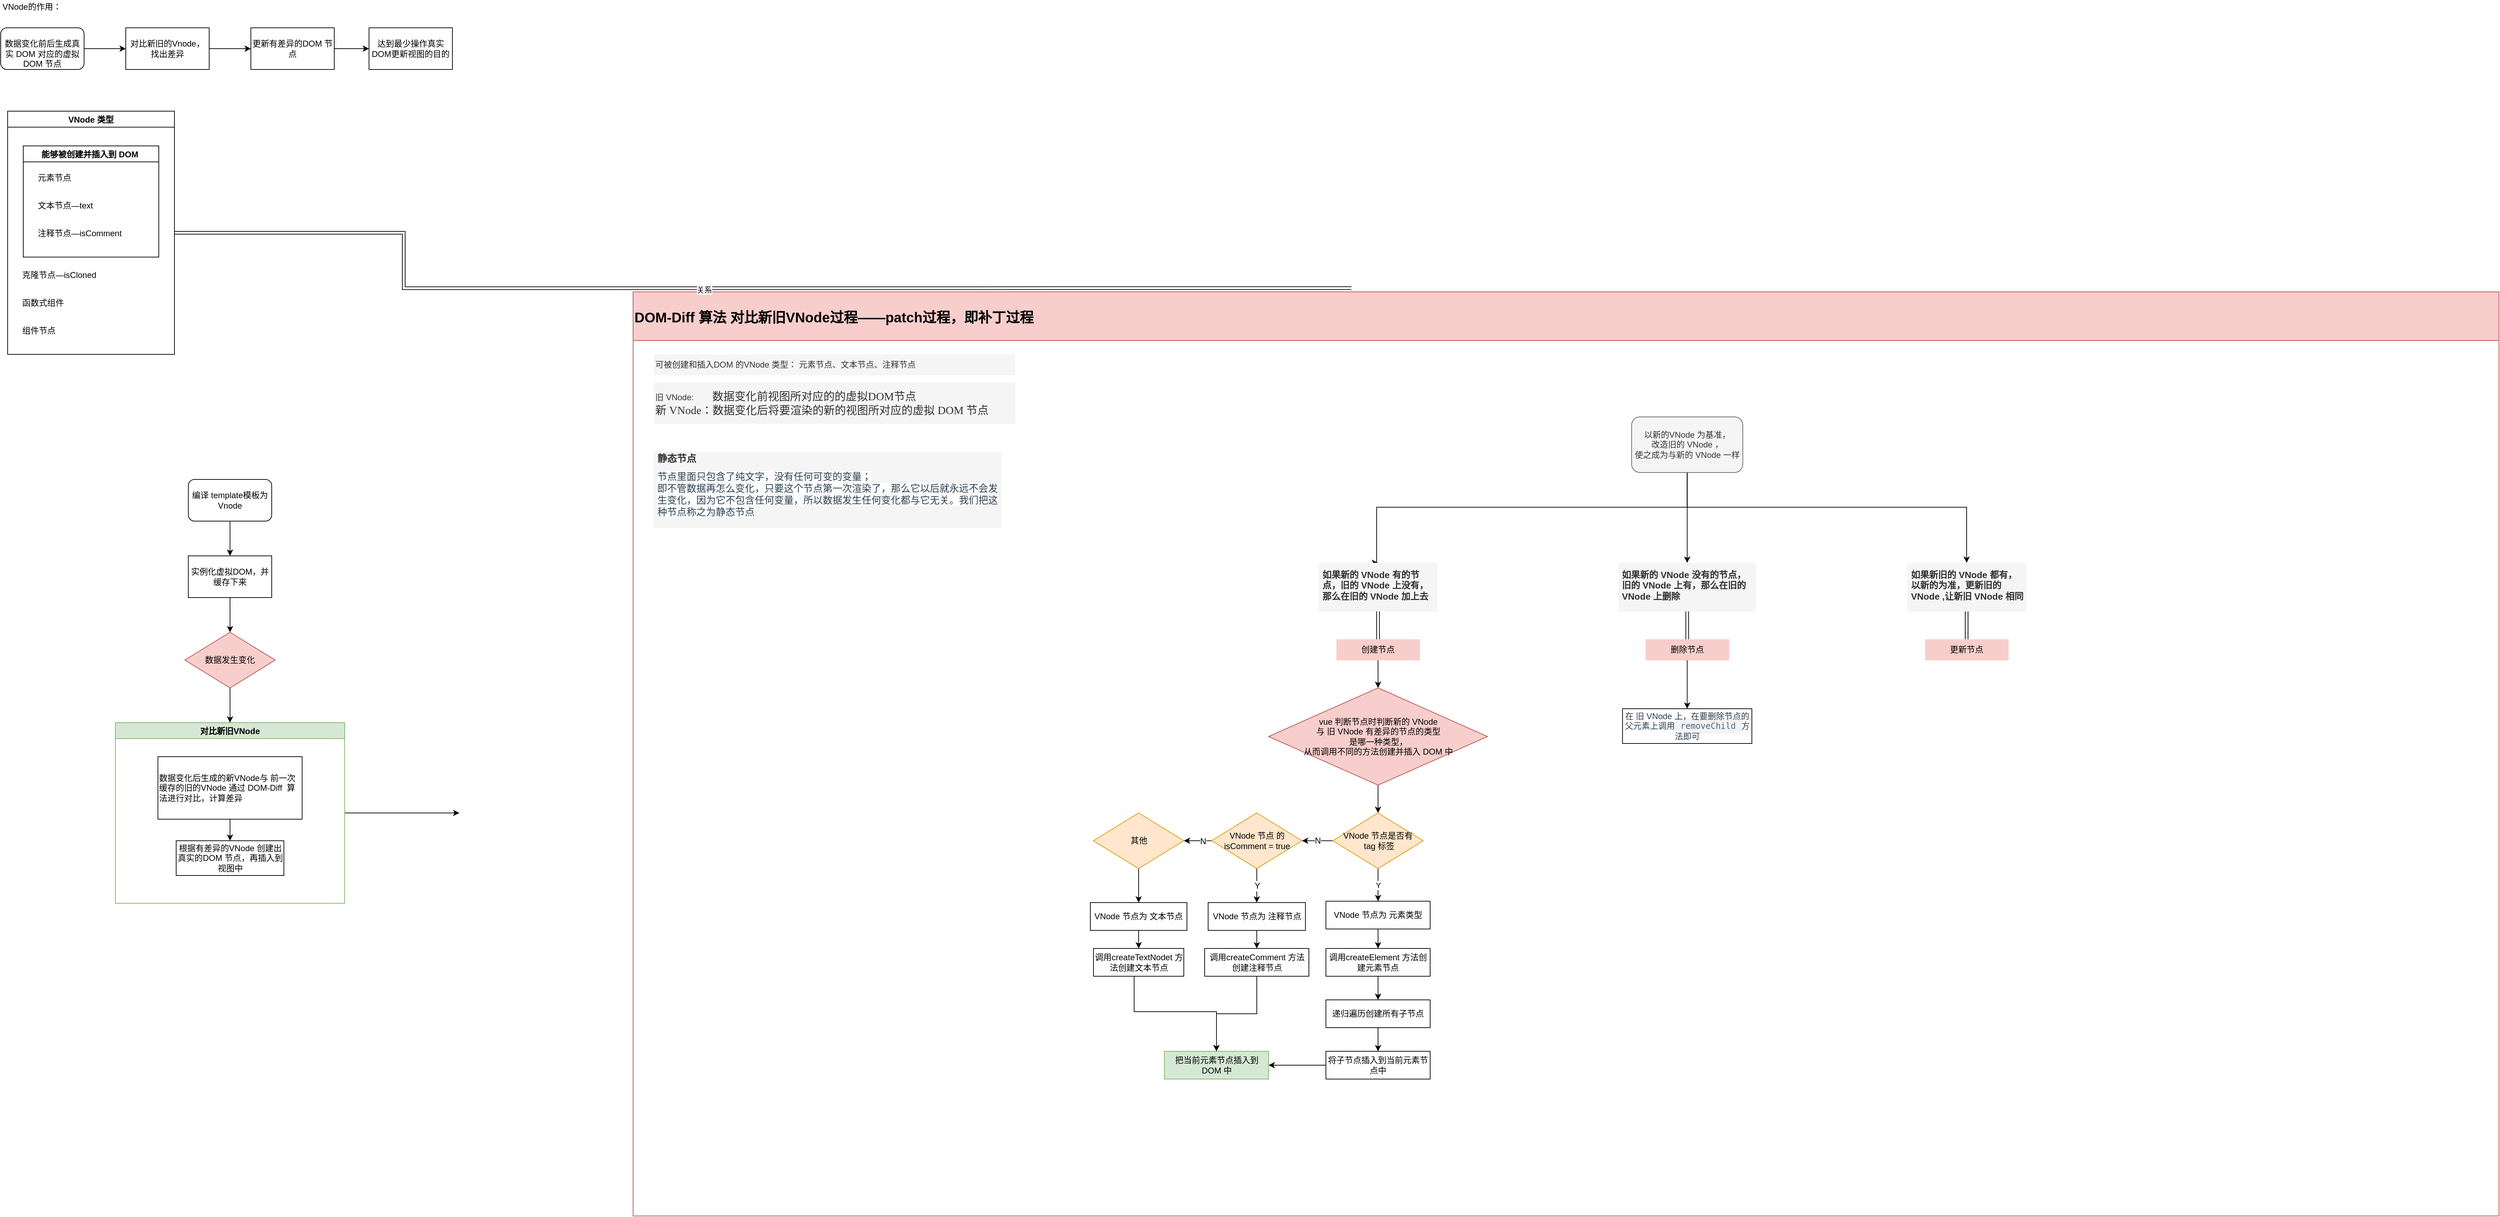 <mxfile version="17.1.3" type="github">
  <diagram id="BRU-C2kcGeTS7Em7pVJV" name="Page-1">
    <mxGraphModel dx="1901" dy="1217" grid="1" gridSize="10" guides="1" tooltips="1" connect="1" arrows="1" fold="1" page="1" pageScale="1" pageWidth="827" pageHeight="1169" math="0" shadow="0">
      <root>
        <mxCell id="0" />
        <mxCell id="1" parent="0" />
        <mxCell id="Et2niudzJevYGXXobUG--20" style="edgeStyle=orthogonalEdgeStyle;rounded=0;orthogonalLoop=1;jettySize=auto;html=1;" edge="1" parent="1" source="Et2niudzJevYGXXobUG--1" target="Et2niudzJevYGXXobUG--15">
          <mxGeometry relative="1" as="geometry" />
        </mxCell>
        <mxCell id="Et2niudzJevYGXXobUG--1" value="&lt;br&gt;数据变化前后生成真实 DOM 对应的虚拟 DOM 节点" style="rounded=1;whiteSpace=wrap;html=1;" vertex="1" parent="1">
          <mxGeometry x="110" y="60" width="120" height="60" as="geometry" />
        </mxCell>
        <mxCell id="Et2niudzJevYGXXobUG--5" style="edgeStyle=orthogonalEdgeStyle;rounded=0;orthogonalLoop=1;jettySize=auto;html=1;" edge="1" parent="1" source="Et2niudzJevYGXXobUG--2" target="Et2niudzJevYGXXobUG--3">
          <mxGeometry relative="1" as="geometry" />
        </mxCell>
        <mxCell id="Et2niudzJevYGXXobUG--2" value="编译 template模板为Vnode" style="rounded=1;whiteSpace=wrap;html=1;" vertex="1" parent="1">
          <mxGeometry x="380" y="710" width="120" height="60" as="geometry" />
        </mxCell>
        <mxCell id="Et2niudzJevYGXXobUG--9" style="edgeStyle=orthogonalEdgeStyle;rounded=0;orthogonalLoop=1;jettySize=auto;html=1;entryX=0.5;entryY=0;entryDx=0;entryDy=0;" edge="1" parent="1" source="Et2niudzJevYGXXobUG--3" target="Et2niudzJevYGXXobUG--8">
          <mxGeometry relative="1" as="geometry" />
        </mxCell>
        <mxCell id="Et2niudzJevYGXXobUG--3" value="实例化虚拟DOM，并缓存下来" style="rounded=0;whiteSpace=wrap;html=1;" vertex="1" parent="1">
          <mxGeometry x="380" y="820" width="120" height="60" as="geometry" />
        </mxCell>
        <mxCell id="Et2niudzJevYGXXobUG--45" style="edgeStyle=orthogonalEdgeStyle;rounded=0;orthogonalLoop=1;jettySize=auto;html=1;exitX=0.5;exitY=1;exitDx=0;exitDy=0;" edge="1" parent="1" source="Et2niudzJevYGXXobUG--8" target="Et2niudzJevYGXXobUG--42">
          <mxGeometry relative="1" as="geometry" />
        </mxCell>
        <mxCell id="Et2niudzJevYGXXobUG--8" value="&lt;span&gt;数据发生变化&lt;/span&gt;" style="rhombus;whiteSpace=wrap;html=1;fillColor=#f8cecc;strokeColor=#b85450;" vertex="1" parent="1">
          <mxGeometry x="375" y="930" width="130" height="80" as="geometry" />
        </mxCell>
        <mxCell id="Et2niudzJevYGXXobUG--19" style="edgeStyle=orthogonalEdgeStyle;rounded=0;orthogonalLoop=1;jettySize=auto;html=1;entryX=0;entryY=0.5;entryDx=0;entryDy=0;" edge="1" parent="1" source="Et2niudzJevYGXXobUG--15" target="Et2niudzJevYGXXobUG--16">
          <mxGeometry relative="1" as="geometry" />
        </mxCell>
        <mxCell id="Et2niudzJevYGXXobUG--15" value="对比新旧的Vnode，找出差异" style="rounded=0;whiteSpace=wrap;html=1;" vertex="1" parent="1">
          <mxGeometry x="290" y="60" width="120" height="60" as="geometry" />
        </mxCell>
        <mxCell id="Et2niudzJevYGXXobUG--18" style="edgeStyle=orthogonalEdgeStyle;rounded=0;orthogonalLoop=1;jettySize=auto;html=1;entryX=0;entryY=0.5;entryDx=0;entryDy=0;" edge="1" parent="1" source="Et2niudzJevYGXXobUG--16" target="Et2niudzJevYGXXobUG--17">
          <mxGeometry relative="1" as="geometry" />
        </mxCell>
        <mxCell id="Et2niudzJevYGXXobUG--16" value="更新有差异的DOM 节点" style="rounded=0;whiteSpace=wrap;html=1;" vertex="1" parent="1">
          <mxGeometry x="470" y="60" width="120" height="60" as="geometry" />
        </mxCell>
        <mxCell id="Et2niudzJevYGXXobUG--17" value="达到最少操作真实DOM更新视图的目的" style="rounded=0;whiteSpace=wrap;html=1;" vertex="1" parent="1">
          <mxGeometry x="640" y="60" width="120" height="60" as="geometry" />
        </mxCell>
        <mxCell id="Et2niudzJevYGXXobUG--21" value="VNode的作用：" style="text;html=1;strokeColor=none;fillColor=none;align=center;verticalAlign=middle;whiteSpace=wrap;rounded=0;" vertex="1" parent="1">
          <mxGeometry x="110" y="20" width="90" height="20" as="geometry" />
        </mxCell>
        <mxCell id="Et2niudzJevYGXXobUG--23" value="DOM-Diff 算法 对比新旧VNode过程——patch过程，即补丁过程" style="swimlane;fillColor=#f8cecc;strokeColor=#b85450;align=left;startSize=70;fontSize=20;" vertex="1" parent="1">
          <mxGeometry x="1020" y="440" width="2685" height="1330" as="geometry" />
        </mxCell>
        <mxCell id="Et2niudzJevYGXXobUG--73" value="" style="edgeStyle=orthogonalEdgeStyle;rounded=0;orthogonalLoop=1;jettySize=auto;html=1;" edge="1" parent="Et2niudzJevYGXXobUG--23" source="Et2niudzJevYGXXobUG--24" target="Et2niudzJevYGXXobUG--72">
          <mxGeometry relative="1" as="geometry" />
        </mxCell>
        <mxCell id="Et2niudzJevYGXXobUG--24" value="VNode 节点为 元素类型" style="rounded=0;whiteSpace=wrap;html=1;align=center;" vertex="1" parent="Et2niudzJevYGXXobUG--23">
          <mxGeometry x="997" y="877" width="150" height="40" as="geometry" />
        </mxCell>
        <mxCell id="Et2niudzJevYGXXobUG--25" value="可被创建和插入DOM 的VNode 类型： 元素节点、文本节点、注释节点" style="text;html=1;strokeColor=none;fillColor=#f5f5f5;align=left;verticalAlign=middle;whiteSpace=wrap;rounded=0;fontColor=#333333;" vertex="1" parent="Et2niudzJevYGXXobUG--23">
          <mxGeometry x="30" y="90" width="520" height="30" as="geometry" />
        </mxCell>
        <mxCell id="Et2niudzJevYGXXobUG--170" style="edgeStyle=orthogonalEdgeStyle;rounded=0;orthogonalLoop=1;jettySize=auto;html=1;entryX=0.5;entryY=0;entryDx=0;entryDy=0;fontFamily=Helvetica;fontSize=12;" edge="1" parent="Et2niudzJevYGXXobUG--23" source="Et2niudzJevYGXXobUG--50" target="Et2niudzJevYGXXobUG--63">
          <mxGeometry relative="1" as="geometry" />
        </mxCell>
        <mxCell id="Et2niudzJevYGXXobUG--50" value="vue 判断节点时判断新的 VNode &lt;br&gt;与 旧 VNode 有差异的节点的类型&lt;br&gt;是哪一种类型，&lt;br&gt;从而调用不同的方法创建并插入 DOM 中" style="rhombus;whiteSpace=wrap;html=1;align=center;fillColor=#f8cecc;strokeColor=#b85450;" vertex="1" parent="Et2niudzJevYGXXobUG--23">
          <mxGeometry x="914.5" y="570" width="315" height="140" as="geometry" />
        </mxCell>
        <mxCell id="Et2niudzJevYGXXobUG--51" value="旧 VNode:&amp;nbsp; &amp;nbsp; &amp;nbsp; &amp;nbsp;&amp;nbsp;&lt;span style=&quot;color: rgb(48 , 48 , 48) ; font-family: &amp;#34;stsong&amp;#34; ; font-size: 12pt&quot;&gt;数据变化前视图所对应的的虚拟DOM节点&lt;br&gt;新 VNode：&lt;/span&gt;&lt;span style=&quot;color: rgb(48 , 48 , 48) ; font-family: &amp;#34;stsong&amp;#34; ; font-size: 12pt&quot;&gt;数据变化后将要渲染的新的视图所对应的虚拟 DOM 节点&lt;/span&gt;" style="text;html=1;strokeColor=none;fillColor=#f5f5f5;align=left;verticalAlign=middle;whiteSpace=wrap;rounded=0;fontColor=#333333;strokeWidth=0;dashed=1;" vertex="1" parent="Et2niudzJevYGXXobUG--23">
          <mxGeometry x="30" y="130" width="520" height="60" as="geometry" />
        </mxCell>
        <mxCell id="Et2niudzJevYGXXobUG--158" style="edgeStyle=orthogonalEdgeStyle;rounded=0;orthogonalLoop=1;jettySize=auto;html=1;entryX=0.5;entryY=0;entryDx=0;entryDy=0;fontFamily=Helvetica;fontSize=20;exitX=0.5;exitY=1;exitDx=0;exitDy=0;" edge="1" parent="Et2niudzJevYGXXobUG--23" source="Et2niudzJevYGXXobUG--53" target="Et2niudzJevYGXXobUG--107">
          <mxGeometry relative="1" as="geometry">
            <Array as="points">
              <mxPoint x="1517" y="310" />
              <mxPoint x="1070" y="310" />
              <mxPoint x="1070" y="390" />
            </Array>
          </mxGeometry>
        </mxCell>
        <mxCell id="Et2niudzJevYGXXobUG--160" style="edgeStyle=orthogonalEdgeStyle;rounded=0;orthogonalLoop=1;jettySize=auto;html=1;fontFamily=Helvetica;fontSize=20;" edge="1" parent="Et2niudzJevYGXXobUG--23" source="Et2niudzJevYGXXobUG--53" target="Et2niudzJevYGXXobUG--110">
          <mxGeometry relative="1" as="geometry" />
        </mxCell>
        <mxCell id="Et2niudzJevYGXXobUG--186" style="edgeStyle=orthogonalEdgeStyle;rounded=0;orthogonalLoop=1;jettySize=auto;html=1;fontFamily=Helvetica;fontSize=14;exitX=0.5;exitY=1;exitDx=0;exitDy=0;" edge="1" parent="Et2niudzJevYGXXobUG--23" source="Et2niudzJevYGXXobUG--53" target="Et2niudzJevYGXXobUG--153">
          <mxGeometry relative="1" as="geometry">
            <Array as="points">
              <mxPoint x="1517" y="310" />
              <mxPoint x="1919" y="310" />
            </Array>
          </mxGeometry>
        </mxCell>
        <mxCell id="Et2niudzJevYGXXobUG--53" value="&lt;span&gt;以新的VNode 为基准，&lt;/span&gt;&lt;br&gt;&lt;span&gt;改造旧的 VNode ，&lt;/span&gt;&lt;br&gt;&lt;span&gt;使之成为与新的 VNode 一样&lt;/span&gt;" style="rounded=1;whiteSpace=wrap;html=1;fillColor=#f5f5f5;fontColor=#333333;strokeColor=#666666;" vertex="1" parent="Et2niudzJevYGXXobUG--23">
          <mxGeometry x="1436.88" y="180" width="160" height="80" as="geometry" />
        </mxCell>
        <mxCell id="Et2niudzJevYGXXobUG--180" style="edgeStyle=orthogonalEdgeStyle;rounded=0;orthogonalLoop=1;jettySize=auto;html=1;fontFamily=Helvetica;fontSize=12;" edge="1" parent="Et2niudzJevYGXXobUG--23" source="Et2niudzJevYGXXobUG--56" target="Et2niudzJevYGXXobUG--81">
          <mxGeometry relative="1" as="geometry" />
        </mxCell>
        <mxCell id="Et2niudzJevYGXXobUG--56" value="VNode 节点为 注释节点" style="rounded=0;whiteSpace=wrap;html=1;align=center;" vertex="1" parent="Et2niudzJevYGXXobUG--23">
          <mxGeometry x="827.5" y="879" width="140" height="40" as="geometry" />
        </mxCell>
        <mxCell id="Et2niudzJevYGXXobUG--69" value="Y" style="edgeStyle=orthogonalEdgeStyle;rounded=0;orthogonalLoop=1;jettySize=auto;html=1;" edge="1" parent="Et2niudzJevYGXXobUG--23" source="Et2niudzJevYGXXobUG--63" target="Et2niudzJevYGXXobUG--24">
          <mxGeometry relative="1" as="geometry" />
        </mxCell>
        <mxCell id="Et2niudzJevYGXXobUG--177" value="N" style="edgeStyle=orthogonalEdgeStyle;rounded=0;orthogonalLoop=1;jettySize=auto;html=1;entryX=1;entryY=0.5;entryDx=0;entryDy=0;fontFamily=Helvetica;fontSize=12;" edge="1" parent="Et2niudzJevYGXXobUG--23" source="Et2niudzJevYGXXobUG--63" target="Et2niudzJevYGXXobUG--64">
          <mxGeometry relative="1" as="geometry" />
        </mxCell>
        <mxCell id="Et2niudzJevYGXXobUG--63" value="VNode 节点是否有&lt;br&gt;&amp;nbsp;tag 标签" style="rhombus;whiteSpace=wrap;html=1;fillColor=#ffe6cc;strokeColor=#d79b00;" vertex="1" parent="Et2niudzJevYGXXobUG--23">
          <mxGeometry x="1007" y="750" width="130" height="80" as="geometry" />
        </mxCell>
        <mxCell id="Et2niudzJevYGXXobUG--176" style="edgeStyle=orthogonalEdgeStyle;rounded=0;orthogonalLoop=1;jettySize=auto;html=1;entryX=1;entryY=0.5;entryDx=0;entryDy=0;fontFamily=Helvetica;fontSize=12;" edge="1" parent="Et2niudzJevYGXXobUG--23" source="Et2niudzJevYGXXobUG--64" target="Et2niudzJevYGXXobUG--65">
          <mxGeometry relative="1" as="geometry" />
        </mxCell>
        <mxCell id="Et2niudzJevYGXXobUG--178" value="N" style="edgeLabel;html=1;align=center;verticalAlign=middle;resizable=0;points=[];fontSize=12;fontFamily=Helvetica;" vertex="1" connectable="0" parent="Et2niudzJevYGXXobUG--176">
          <mxGeometry x="-0.325" y="1" relative="1" as="geometry">
            <mxPoint x="1" as="offset" />
          </mxGeometry>
        </mxCell>
        <mxCell id="Et2niudzJevYGXXobUG--179" value="Y" style="edgeStyle=orthogonalEdgeStyle;rounded=0;orthogonalLoop=1;jettySize=auto;html=1;entryX=0.5;entryY=0;entryDx=0;entryDy=0;fontFamily=Helvetica;fontSize=12;" edge="1" parent="Et2niudzJevYGXXobUG--23" source="Et2niudzJevYGXXobUG--64" target="Et2niudzJevYGXXobUG--56">
          <mxGeometry relative="1" as="geometry" />
        </mxCell>
        <mxCell id="Et2niudzJevYGXXobUG--64" value="VNode 节点 的 isComment = true" style="rhombus;whiteSpace=wrap;html=1;fillColor=#ffe6cc;strokeColor=#d79b00;" vertex="1" parent="Et2niudzJevYGXXobUG--23">
          <mxGeometry x="832.5" y="750" width="130" height="80" as="geometry" />
        </mxCell>
        <mxCell id="Et2niudzJevYGXXobUG--77" style="edgeStyle=orthogonalEdgeStyle;rounded=0;orthogonalLoop=1;jettySize=auto;html=1;entryX=0.5;entryY=0;entryDx=0;entryDy=0;" edge="1" parent="Et2niudzJevYGXXobUG--23" source="Et2niudzJevYGXXobUG--72" target="Et2niudzJevYGXXobUG--74">
          <mxGeometry relative="1" as="geometry" />
        </mxCell>
        <mxCell id="Et2niudzJevYGXXobUG--72" value="调用createElement 方法创建元素节点" style="rounded=0;whiteSpace=wrap;html=1;align=center;" vertex="1" parent="Et2niudzJevYGXXobUG--23">
          <mxGeometry x="997" y="945" width="150" height="40" as="geometry" />
        </mxCell>
        <mxCell id="Et2niudzJevYGXXobUG--79" style="edgeStyle=orthogonalEdgeStyle;rounded=0;orthogonalLoop=1;jettySize=auto;html=1;entryX=0.5;entryY=0;entryDx=0;entryDy=0;" edge="1" parent="Et2niudzJevYGXXobUG--23" source="Et2niudzJevYGXXobUG--74" target="Et2niudzJevYGXXobUG--75">
          <mxGeometry relative="1" as="geometry" />
        </mxCell>
        <mxCell id="Et2niudzJevYGXXobUG--74" value="递归遍历创建所有子节点" style="rounded=0;whiteSpace=wrap;html=1;align=center;" vertex="1" parent="Et2niudzJevYGXXobUG--23">
          <mxGeometry x="997" y="1019" width="150" height="40" as="geometry" />
        </mxCell>
        <mxCell id="Et2niudzJevYGXXobUG--174" style="edgeStyle=orthogonalEdgeStyle;rounded=0;orthogonalLoop=1;jettySize=auto;html=1;entryX=1;entryY=0.5;entryDx=0;entryDy=0;fontFamily=Helvetica;fontSize=12;" edge="1" parent="Et2niudzJevYGXXobUG--23" source="Et2niudzJevYGXXobUG--75" target="Et2niudzJevYGXXobUG--76">
          <mxGeometry relative="1" as="geometry" />
        </mxCell>
        <mxCell id="Et2niudzJevYGXXobUG--75" value="将子节点插入到当前元素节点中" style="rounded=0;whiteSpace=wrap;html=1;align=center;" vertex="1" parent="Et2niudzJevYGXXobUG--23">
          <mxGeometry x="997" y="1093" width="150" height="40" as="geometry" />
        </mxCell>
        <mxCell id="Et2niudzJevYGXXobUG--76" value="把当前元素节点插入到 DOM 中" style="rounded=0;whiteSpace=wrap;html=1;align=center;fillColor=#d5e8d4;strokeColor=#82b366;" vertex="1" parent="Et2niudzJevYGXXobUG--23">
          <mxGeometry x="764.5" y="1093" width="150" height="40" as="geometry" />
        </mxCell>
        <mxCell id="Et2niudzJevYGXXobUG--82" style="edgeStyle=orthogonalEdgeStyle;rounded=0;orthogonalLoop=1;jettySize=auto;html=1;" edge="1" parent="Et2niudzJevYGXXobUG--23" source="Et2niudzJevYGXXobUG--81" target="Et2niudzJevYGXXobUG--76">
          <mxGeometry relative="1" as="geometry" />
        </mxCell>
        <mxCell id="Et2niudzJevYGXXobUG--81" value="调用createComment 方法创建注释节点" style="rounded=0;whiteSpace=wrap;html=1;align=center;" vertex="1" parent="Et2niudzJevYGXXobUG--23">
          <mxGeometry x="822.5" y="945" width="150" height="40" as="geometry" />
        </mxCell>
        <mxCell id="Et2niudzJevYGXXobUG--157" style="edgeStyle=orthogonalEdgeStyle;rounded=0;orthogonalLoop=1;jettySize=auto;html=1;entryX=0.5;entryY=0;entryDx=0;entryDy=0;fontFamily=Helvetica;fontSize=20;" edge="1" parent="Et2niudzJevYGXXobUG--23" source="Et2niudzJevYGXXobUG--96" target="Et2niudzJevYGXXobUG--50">
          <mxGeometry relative="1" as="geometry" />
        </mxCell>
        <mxCell id="Et2niudzJevYGXXobUG--96" value="创建节点" style="rounded=0;whiteSpace=wrap;html=1;dashed=1;strokeWidth=0;fillColor=#f8cecc;strokeColor=#b85450;" vertex="1" parent="Et2niudzJevYGXXobUG--23">
          <mxGeometry x="1012" y="500" width="120" height="30" as="geometry" />
        </mxCell>
        <mxCell id="Et2niudzJevYGXXobUG--111" style="edgeStyle=orthogonalEdgeStyle;shape=link;rounded=0;orthogonalLoop=1;jettySize=auto;html=1;fontFamily=Helvetica;fontSize=20;" edge="1" parent="Et2niudzJevYGXXobUG--23" source="Et2niudzJevYGXXobUG--100" target="Et2niudzJevYGXXobUG--110">
          <mxGeometry relative="1" as="geometry" />
        </mxCell>
        <mxCell id="Et2niudzJevYGXXobUG--182" style="edgeStyle=orthogonalEdgeStyle;rounded=0;orthogonalLoop=1;jettySize=auto;html=1;fontFamily=Helvetica;fontSize=12;" edge="1" parent="Et2niudzJevYGXXobUG--23" source="Et2niudzJevYGXXobUG--100" target="Et2niudzJevYGXXobUG--181">
          <mxGeometry relative="1" as="geometry" />
        </mxCell>
        <mxCell id="Et2niudzJevYGXXobUG--100" value="删除节点" style="rounded=0;whiteSpace=wrap;html=1;dashed=1;strokeWidth=0;fillColor=#f8cecc;strokeColor=#b85450;" vertex="1" parent="Et2niudzJevYGXXobUG--23">
          <mxGeometry x="1456.88" y="500" width="120" height="30" as="geometry" />
        </mxCell>
        <mxCell id="Et2niudzJevYGXXobUG--154" style="edgeStyle=orthogonalEdgeStyle;shape=link;rounded=0;orthogonalLoop=1;jettySize=auto;html=1;fontFamily=Helvetica;fontSize=20;" edge="1" parent="Et2niudzJevYGXXobUG--23" source="Et2niudzJevYGXXobUG--101" target="Et2niudzJevYGXXobUG--153">
          <mxGeometry relative="1" as="geometry" />
        </mxCell>
        <mxCell id="Et2niudzJevYGXXobUG--101" value="更新节点" style="rounded=0;whiteSpace=wrap;html=1;dashed=1;strokeWidth=0;fillColor=#f8cecc;strokeColor=#b85450;" vertex="1" parent="Et2niudzJevYGXXobUG--23">
          <mxGeometry x="1859" y="500" width="120" height="30" as="geometry" />
        </mxCell>
        <mxCell id="Et2niudzJevYGXXobUG--159" style="edgeStyle=orthogonalEdgeStyle;shape=link;rounded=0;orthogonalLoop=1;jettySize=auto;html=1;entryX=0.5;entryY=0;entryDx=0;entryDy=0;fontFamily=Helvetica;fontSize=20;" edge="1" parent="Et2niudzJevYGXXobUG--23" source="Et2niudzJevYGXXobUG--107" target="Et2niudzJevYGXXobUG--96">
          <mxGeometry relative="1" as="geometry" />
        </mxCell>
        <mxCell id="Et2niudzJevYGXXobUG--107" value="&lt;h1 style=&quot;font-size: 13px;&quot;&gt;&lt;p style=&quot;font-size: 13px; margin: 0px;&quot;&gt;&lt;span style=&quot;font-size: 13px; color: rgb(48, 48, 48);&quot;&gt;如果新的 VNode 有的节点，旧的 VNode 上没有，那么在旧的 VNode 加上去&lt;/span&gt;&lt;/p&gt;&lt;/h1&gt;" style="text;html=1;strokeColor=none;fillColor=#f5f5f5;spacing=5;spacingTop=-20;whiteSpace=wrap;overflow=hidden;rounded=0;dashed=1;fontFamily=Helvetica;fontSize=13;fontColor=#333333;align=left;fontStyle=0;verticalAlign=bottom;" vertex="1" parent="Et2niudzJevYGXXobUG--23">
          <mxGeometry x="986.5" y="390" width="171" height="70" as="geometry" />
        </mxCell>
        <mxCell id="Et2niudzJevYGXXobUG--110" value="&lt;h1 style=&quot;font-size: 13px&quot;&gt;&lt;p style=&quot;font-size: 13px ; margin: 0px&quot;&gt;&lt;span style=&quot;font-size: 13px ; color: rgb(48 , 48 , 48)&quot;&gt;如果新的 VNode 没有的节点，旧的 VNode 上有，那么在旧的 VNode 上删除&lt;/span&gt;&lt;/p&gt;&lt;/h1&gt;" style="text;html=1;strokeColor=none;fillColor=#f5f5f5;spacing=5;spacingTop=-20;whiteSpace=wrap;overflow=hidden;rounded=0;dashed=1;fontFamily=Helvetica;fontSize=13;fontColor=#333333;align=left;fontStyle=0;verticalAlign=bottom;" vertex="1" parent="Et2niudzJevYGXXobUG--23">
          <mxGeometry x="1418" y="390" width="197.75" height="70" as="geometry" />
        </mxCell>
        <mxCell id="Et2niudzJevYGXXobUG--153" value="&lt;h1 style=&quot;font-size: 13px&quot;&gt;&lt;p style=&quot;font-size: 13px ; margin: 0px&quot;&gt;&lt;span style=&quot;font-size: 13px ; color: rgb(48 , 48 , 48)&quot;&gt;如果新旧的 VNode 都有，以新的为准，更新旧的 VNode ,让新旧 VNode 相同&lt;/span&gt;&lt;/p&gt;&lt;/h1&gt;" style="text;html=1;strokeColor=none;fillColor=#f5f5f5;spacing=5;spacingTop=-20;whiteSpace=wrap;overflow=hidden;rounded=0;dashed=1;fontFamily=Helvetica;fontSize=13;fontColor=#333333;align=left;fontStyle=0;verticalAlign=bottom;" vertex="1" parent="Et2niudzJevYGXXobUG--23">
          <mxGeometry x="1833.5" y="390" width="171" height="70" as="geometry" />
        </mxCell>
        <mxCell id="Et2niudzJevYGXXobUG--57" value="VNode 节点为 文本节点" style="rounded=0;whiteSpace=wrap;html=1;align=center;" vertex="1" parent="Et2niudzJevYGXXobUG--23">
          <mxGeometry x="658" y="879" width="139" height="40" as="geometry" />
        </mxCell>
        <mxCell id="Et2niudzJevYGXXobUG--71" style="edgeStyle=orthogonalEdgeStyle;rounded=0;orthogonalLoop=1;jettySize=auto;html=1;" edge="1" parent="Et2niudzJevYGXXobUG--23" source="Et2niudzJevYGXXobUG--65" target="Et2niudzJevYGXXobUG--57">
          <mxGeometry relative="1" as="geometry" />
        </mxCell>
        <mxCell id="Et2niudzJevYGXXobUG--65" value="其他" style="rhombus;whiteSpace=wrap;html=1;fillColor=#ffe6cc;strokeColor=#d79b00;" vertex="1" parent="Et2niudzJevYGXXobUG--23">
          <mxGeometry x="662.5" y="750" width="130" height="80" as="geometry" />
        </mxCell>
        <mxCell id="Et2niudzJevYGXXobUG--175" style="edgeStyle=orthogonalEdgeStyle;rounded=0;orthogonalLoop=1;jettySize=auto;html=1;entryX=0.5;entryY=0;entryDx=0;entryDy=0;fontFamily=Helvetica;fontSize=12;" edge="1" parent="Et2niudzJevYGXXobUG--23" source="Et2niudzJevYGXXobUG--87" target="Et2niudzJevYGXXobUG--76">
          <mxGeometry relative="1" as="geometry">
            <Array as="points">
              <mxPoint x="721" y="1036" />
              <mxPoint x="840" y="1036" />
            </Array>
          </mxGeometry>
        </mxCell>
        <mxCell id="Et2niudzJevYGXXobUG--87" value="调用createTextNodet 方法创建文本节点" style="rounded=0;whiteSpace=wrap;html=1;align=center;" vertex="1" parent="Et2niudzJevYGXXobUG--23">
          <mxGeometry x="662.5" y="945" width="130" height="40" as="geometry" />
        </mxCell>
        <mxCell id="Et2niudzJevYGXXobUG--89" style="edgeStyle=orthogonalEdgeStyle;rounded=0;orthogonalLoop=1;jettySize=auto;html=1;" edge="1" parent="Et2niudzJevYGXXobUG--23" source="Et2niudzJevYGXXobUG--57" target="Et2niudzJevYGXXobUG--87">
          <mxGeometry relative="1" as="geometry" />
        </mxCell>
        <mxCell id="Et2niudzJevYGXXobUG--181" value="&lt;span style=&quot;color: rgb(44 , 62 , 80) ; font-size: 12px ; background-color: rgb(255 , 255 , 255)&quot;&gt;在 旧 VNode 上，在要删除节点的父元素上调用&lt;/span&gt;&lt;code style=&quot;color: rgb(71 , 101 , 130) ; padding: 0.25rem 0.5rem ; margin: 0px ; font-size: 12px ; background-color: rgba(27 , 31 , 35 , 0.05) ; border-radius: 3px&quot;&gt;removeChild&lt;/code&gt;&lt;span style=&quot;color: rgb(44 , 62 , 80) ; font-size: 12px ; background-color: rgb(255 , 255 , 255)&quot;&gt;方法即可&lt;/span&gt;" style="rounded=0;whiteSpace=wrap;html=1;align=center;fontSize=12;" vertex="1" parent="Et2niudzJevYGXXobUG--23">
          <mxGeometry x="1423.82" y="600" width="186.12" height="50" as="geometry" />
        </mxCell>
        <mxCell id="Et2niudzJevYGXXobUG--184" value="&lt;p style=&quot;line-height: 0.1&quot;&gt;&lt;/p&gt;&lt;h1 style=&quot;font-size: 14px&quot;&gt;&lt;font style=&quot;font-size: 14px&quot;&gt;静态节点&lt;/font&gt;&lt;/h1&gt;&lt;font style=&quot;font-size: 14px&quot;&gt;&lt;span style=&quot;color: rgb(44 , 62 , 80) ; font-family: , &amp;#34;system-ui&amp;#34; , &amp;#34;segoe ui&amp;#34; , &amp;#34;roboto&amp;#34; , &amp;#34;oxygen&amp;#34; , &amp;#34;ubuntu&amp;#34; , &amp;#34;cantarell&amp;#34; , &amp;#34;fira sans&amp;#34; , &amp;#34;droid sans&amp;#34; , &amp;#34;helvetica neue&amp;#34; , sans-serif ; background-color: rgb(255 , 255 , 255)&quot;&gt;节点里面只包含了纯文字，没有任何可变的变量；&lt;br&gt;&lt;/span&gt;&lt;span style=&quot;color: rgb(44 , 62 , 80) ; font-family: , &amp;#34;system-ui&amp;#34; , &amp;#34;segoe ui&amp;#34; , &amp;#34;roboto&amp;#34; , &amp;#34;oxygen&amp;#34; , &amp;#34;ubuntu&amp;#34; , &amp;#34;cantarell&amp;#34; , &amp;#34;fira sans&amp;#34; , &amp;#34;droid sans&amp;#34; , &amp;#34;helvetica neue&amp;#34; , sans-serif ; background-color: rgb(255 , 255 , 255)&quot;&gt;即不管数据再怎么变化，只要这个节点第一次渲染了，那么它以后就永远不会发生变化，&lt;/span&gt;&lt;span style=&quot;color: rgb(44 , 62 , 80) ; background-color: rgb(255 , 255 , 255)&quot;&gt;&lt;font style=&quot;font-size: 14px&quot;&gt;因为它不包含任何变量，所以数据发生任何变化都与它无关。我们把这种节点称之为静态节点&lt;/font&gt;&lt;/span&gt;&lt;/font&gt;&lt;p&gt;&lt;/p&gt;" style="text;html=1;strokeColor=none;fillColor=#f5f5f5;spacing=5;spacingTop=-20;whiteSpace=wrap;overflow=hidden;rounded=0;dashed=1;fontFamily=Helvetica;fontSize=12;fontColor=#333333;" vertex="1" parent="Et2niudzJevYGXXobUG--23">
          <mxGeometry x="30" y="230" width="500" height="110" as="geometry" />
        </mxCell>
        <mxCell id="Et2niudzJevYGXXobUG--48" style="edgeStyle=orthogonalEdgeStyle;rounded=0;orthogonalLoop=1;jettySize=auto;html=1;entryX=0.385;entryY=-0.004;entryDx=0;entryDy=0;entryPerimeter=0;shape=link;" edge="1" parent="1" source="Et2niudzJevYGXXobUG--27" target="Et2niudzJevYGXXobUG--23">
          <mxGeometry relative="1" as="geometry" />
        </mxCell>
        <mxCell id="Et2niudzJevYGXXobUG--49" value="关系" style="edgeLabel;html=1;align=center;verticalAlign=middle;resizable=0;points=[];" vertex="1" connectable="0" parent="Et2niudzJevYGXXobUG--48">
          <mxGeometry x="-0.051" y="-2" relative="1" as="geometry">
            <mxPoint as="offset" />
          </mxGeometry>
        </mxCell>
        <mxCell id="Et2niudzJevYGXXobUG--27" value="VNode 类型" style="swimlane;" vertex="1" parent="1">
          <mxGeometry x="120" y="180" width="240" height="350" as="geometry" />
        </mxCell>
        <mxCell id="Et2niudzJevYGXXobUG--29" value="能够被创建并插入到 DOM " style="swimlane;" vertex="1" parent="Et2niudzJevYGXXobUG--27">
          <mxGeometry x="22.5" y="50" width="195" height="160" as="geometry" />
        </mxCell>
        <mxCell id="Et2niudzJevYGXXobUG--30" value="元素节点" style="text;strokeColor=none;fillColor=none;align=left;verticalAlign=middle;spacingLeft=4;spacingRight=4;overflow=hidden;points=[[0,0.5],[1,0.5]];portConstraint=eastwest;rotatable=0;" vertex="1" parent="Et2niudzJevYGXXobUG--29">
          <mxGeometry x="15" y="30" width="80" height="30" as="geometry" />
        </mxCell>
        <mxCell id="Et2niudzJevYGXXobUG--31" value="文本节点—text" style="text;strokeColor=none;fillColor=none;align=left;verticalAlign=middle;spacingLeft=4;spacingRight=4;overflow=hidden;points=[[0,0.5],[1,0.5]];portConstraint=eastwest;rotatable=0;" vertex="1" parent="Et2niudzJevYGXXobUG--29">
          <mxGeometry x="15" y="70" width="170" height="30" as="geometry" />
        </mxCell>
        <mxCell id="Et2niudzJevYGXXobUG--32" value="注释节点—isComment" style="text;strokeColor=none;fillColor=none;align=left;verticalAlign=middle;spacingLeft=4;spacingRight=4;overflow=hidden;points=[[0,0.5],[1,0.5]];portConstraint=eastwest;rotatable=0;" vertex="1" parent="Et2niudzJevYGXXobUG--29">
          <mxGeometry x="15" y="110" width="170" height="30" as="geometry" />
        </mxCell>
        <mxCell id="Et2niudzJevYGXXobUG--35" value="克隆节点—isCloned" style="text;strokeColor=none;fillColor=none;align=left;verticalAlign=middle;spacingLeft=4;spacingRight=4;overflow=hidden;points=[[0,0.5],[1,0.5]];portConstraint=eastwest;rotatable=0;" vertex="1" parent="Et2niudzJevYGXXobUG--27">
          <mxGeometry x="15" y="220" width="170" height="30" as="geometry" />
        </mxCell>
        <mxCell id="Et2niudzJevYGXXobUG--36" value="函数式组件" style="text;strokeColor=none;fillColor=none;align=left;verticalAlign=middle;spacingLeft=4;spacingRight=4;overflow=hidden;points=[[0,0.5],[1,0.5]];portConstraint=eastwest;rotatable=0;" vertex="1" parent="Et2niudzJevYGXXobUG--27">
          <mxGeometry x="15" y="260" width="170" height="30" as="geometry" />
        </mxCell>
        <mxCell id="Et2niudzJevYGXXobUG--37" value="组件节点" style="text;strokeColor=none;fillColor=none;align=left;verticalAlign=middle;spacingLeft=4;spacingRight=4;overflow=hidden;points=[[0,0.5],[1,0.5]];portConstraint=eastwest;rotatable=0;" vertex="1" parent="Et2niudzJevYGXXobUG--27">
          <mxGeometry x="15" y="300" width="170" height="30" as="geometry" />
        </mxCell>
        <mxCell id="Et2niudzJevYGXXobUG--47" style="edgeStyle=orthogonalEdgeStyle;rounded=0;orthogonalLoop=1;jettySize=auto;html=1;" edge="1" parent="1" source="Et2niudzJevYGXXobUG--42">
          <mxGeometry relative="1" as="geometry">
            <mxPoint x="770" y="1190" as="targetPoint" />
          </mxGeometry>
        </mxCell>
        <mxCell id="Et2niudzJevYGXXobUG--42" value="对比新旧VNode" style="swimlane;fillColor=#d5e8d4;strokeColor=#82b366;" vertex="1" parent="1">
          <mxGeometry x="275" y="1060" width="330" height="260" as="geometry" />
        </mxCell>
        <mxCell id="Et2niudzJevYGXXobUG--44" style="edgeStyle=orthogonalEdgeStyle;rounded=0;orthogonalLoop=1;jettySize=auto;html=1;exitX=0.5;exitY=1;exitDx=0;exitDy=0;entryX=0.5;entryY=0;entryDx=0;entryDy=0;" edge="1" parent="Et2niudzJevYGXXobUG--42" source="Et2niudzJevYGXXobUG--14" target="Et2niudzJevYGXXobUG--22">
          <mxGeometry relative="1" as="geometry" />
        </mxCell>
        <mxCell id="Et2niudzJevYGXXobUG--14" value="数据变化后生成的新VNode与 前一次缓存的旧的VNode 通过 DOM-Diff&amp;nbsp; 算法进行对比，计算差异" style="rounded=0;whiteSpace=wrap;html=1;align=left;" vertex="1" parent="Et2niudzJevYGXXobUG--42">
          <mxGeometry x="61.25" y="49" width="207.5" height="90" as="geometry" />
        </mxCell>
        <mxCell id="Et2niudzJevYGXXobUG--22" value="根据有差异的VNode 创建出真实的DOM 节点，再插入到视图中" style="rounded=0;whiteSpace=wrap;html=1;" vertex="1" parent="Et2niudzJevYGXXobUG--42">
          <mxGeometry x="87.5" y="170" width="155" height="50" as="geometry" />
        </mxCell>
      </root>
    </mxGraphModel>
  </diagram>
</mxfile>
